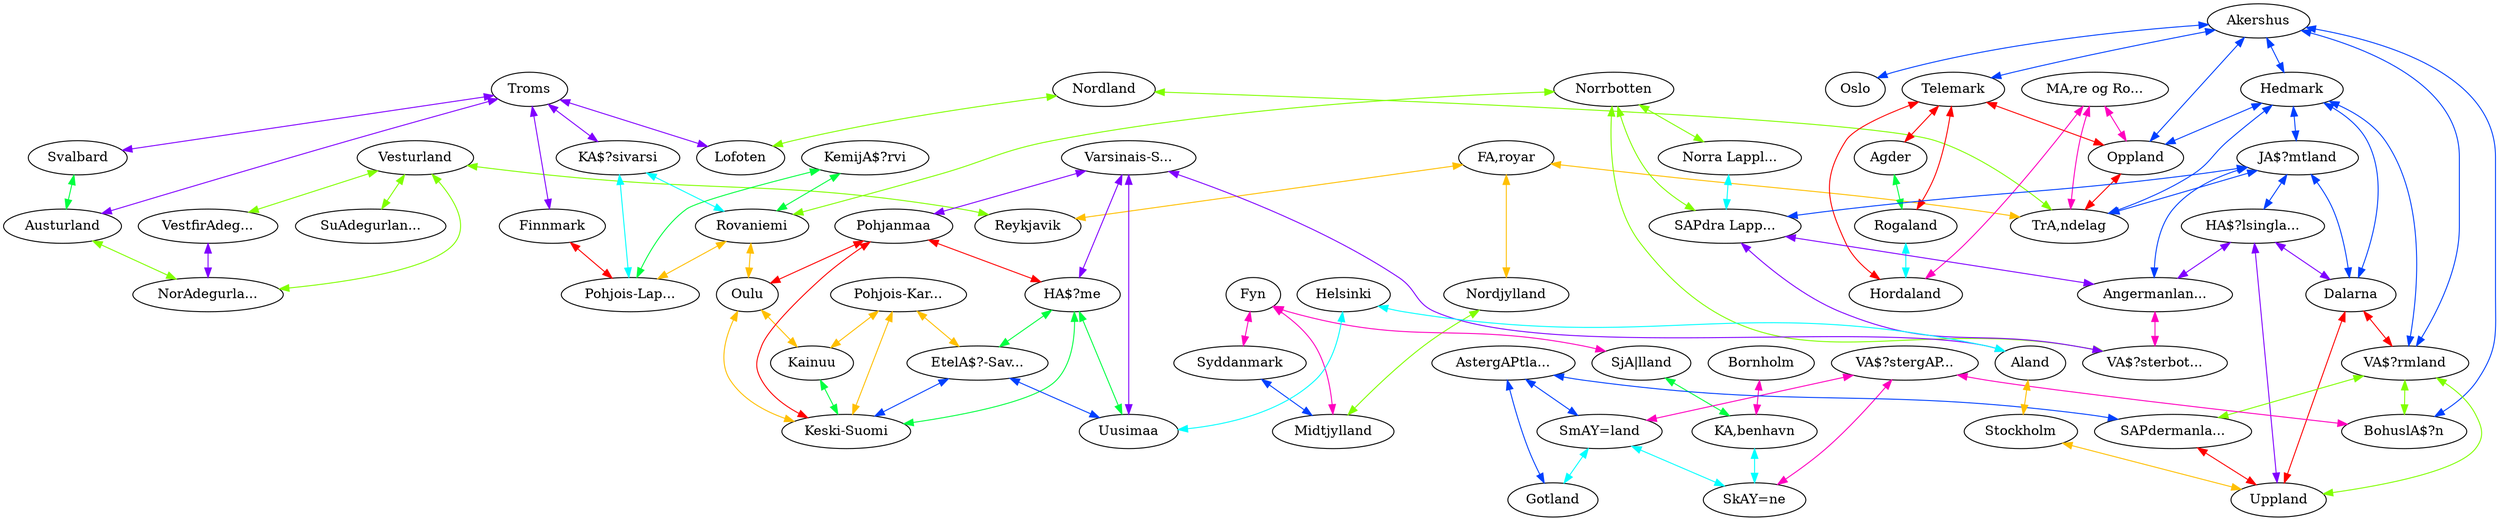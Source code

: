 graph x {
"VestfirAdegir" [pos="0.736111111111111,-0.888888888888889",label="VestfirAdeg..."]
"NorAdegurland" [pos="1.31944444444444,-1.33333333333333",label="NorAdegurla..."]
"Vesturland" [pos="0.583333333333333,-1.44444444444444",label="Vesturland"]
"SuAdegurland" [pos="0.916666666666667,-2.04166666666667",label="SuAdegurlan..."]
"Austurland" [pos="2.02777777777778,-1.875",label="Austurland"]
"Reykjavik" [pos="0.513888888888889,-1.72222222222222",label="Reykjavik"]
"Svalbard" [pos="3.01388888888889,-0.763888888888889",label="Svalbard"]
"FA,royar" [pos="0.347222222222222,-4.29166666666667",label="FA,royar"]
"Finnmark" [pos="5.06944444444444,-1.13888888888889",label="Finnmark"]
"Troms" [pos="4.15277777777778,-1.43055555555556",label="Troms"]
"Lofoten" [pos="3.58333333333333,-2.125",label="Lofoten"]
"Nordland" [pos="3.16666666666667,-3.09722222222222",label="Nordland"]
"TrA,ndelag" [pos="2.63888888888889,-4.20833333333333",label="TrA,ndelag"]
"MA,re og Romsdal" [pos="1.875,-4.66666666666667",label="MA,re og Ro..."]
"Hordaland" [pos="1.48611111111111,-5.56944444444444",label="Hordaland"]
"Oppland" [pos="2.27777777777778,-5.34722222222222",label="Oppland"]
"Hedmark" [pos="2.73611111111111,-5.375",label="Hedmark"]
"Rogaland" [pos="1.26388888888889,-6.41666666666667",label="Rogaland"]
"Agder" [pos="1.73611111111111,-6.68055555555556",label="Agder"]
"Telemark" [pos="1.95833333333333,-6.26388888888889",label="Telemark"]
"Akershus" [pos="2.38888888888889,-6.20833333333333",label="Akershus"]
"Oslo" [pos="2.55555555555556,-5.90277777777778",label="Oslo"]
"Nordjylland" [pos="2.16666666666667,-7.51388888888889",label="Nordjylland"]
"Midtjylland" [pos="2.04166666666667,-8.02777777777778",label="Midtjylland"]
"Syddanmark" [pos="1.70833333333333,-8.27777777777778",label="Syddanmark"]
"Fyn" [pos="2.23611111111111,-8.34722222222222",label="Fyn"]
"SjA|lland" [pos="2.56944444444444,-8.16666666666667",label="SjA|lland"]
"KA,benhavn" [pos="2.81944444444444,-8.34722222222222",label="KA,benhavn"]
"Bornholm" [pos="3.63888888888889,-8.34722222222222",label="Bornholm"]
"Norra Lappland" [pos="4.31944444444444,-2.44444444444444",label="Norra Lappl..."]
"Norrbotten" [pos="4.93055555555556,-2.84722222222222",label="Norrbotten"]
"SAPdra Lappland" [pos="3.93055555555556,-3.5",label="SAPdra Lapp..."]
"VA$?sterbotten" [pos="4.61111111111111,-3.875",label="VA$?sterbot..."]
"JA$?mtland" [pos="3.26388888888889,-4.54166666666667",label="JA$?mtland"]
"Angermanland" [pos="4.05555555555556,-4.47222222222222",label="Angermanlan..."]
"HA$?lsingland" [pos="3.84722222222222,-5.36111111111111",label="HA$?lsingla..."]
"Dalarna" [pos="3.41666666666667,-5.65277777777778",label="Dalarna"]
"VA$?rmland" [pos="3.08333333333333,-6.08333333333333",label="VA$?rmland"]
"Uppland" [pos="4.13888888888889,-6.01388888888889",label="Uppland"]
"SAPdermanland" [pos="4,-6.45833333333333",label="SAPdermanla..."]
"Stockholm" [pos="4.31944444444444,-6.25",label="Stockholm"]
"BohuslA$?n" [pos="2.72222222222222,-6.73611111111111",label="BohuslA$?n"]
"VA$?stergAPtland" [pos="3,-7.27777777777778",label="VA$?stergAP..."]
"AstergAPtland" [pos="3.70833333333333,-6.83333333333333",label="AstergAPtla..."]
"Gotland" [pos="4.55555555555556,-7.25",label="Gotland"]
"SmAY=land" [pos="3.70833333333333,-7.52777777777778",label="SmAY=land"]
"SkAY=ne" [pos="3.22222222222222,-8.15277777777778",label="SkAY=ne"]
"KA$?sivarsi" [pos="5.20833333333333,-1.80555555555556",label="KA$?sivarsi"]
"Pohjois-Lappi" [pos="5.69444444444444,-1.84722222222222",label="Pohjois-Lap..."]
"Rovaniemi" [pos="5.61111111111111,-2.77777777777778",label="Rovaniemi"]
"KemijA$?rvi" [pos="6.01388888888889,-2.34722222222222",label="KemijA$?rvi"]
"Oulu" [pos="5.73611111111111,-3.56944444444444",label="Oulu"]
"Kainuu" [pos="6.33333333333333,-3.52777777777778",label="Kainuu"]
"Pohjanmaa" [pos="5.375,-4.27777777777778",label="Pohjanmaa"]
"Keski-Suomi" [pos="6,-4.45833333333333",label="Keski-Suomi"]
"Pohjois-Karjala" [pos="6.91666666666667,-4.25",label="Pohjois-Kar..."]
"Aland" [pos="4.76388888888889,-5.76388888888889",label="Aland"]
"Varsinais-Suomi" [pos="5.33333333333333,-5.38888888888889",label="Varsinais-S..."]
"HA$?me" [pos="5.75,-5.06944444444444",label="HA$?me"]
"EtelA$?-Savo" [pos="6.52777777777778,-4.97222222222222",label="EtelA$?-Sav..."]
"Uusimaa" [pos="6.16666666666667,-5.44444444444444",label="Uusimaa"]
"Helsinki" [pos="5.90277777777778,-5.65277777777778",label="Helsinki"]
"Pohjois-Karjala" -- "Keski-Suomi" [dir="both",color="0.125,1,1"]
"Pohjois-Karjala" -- "Kainuu" [dir="both",color="0.125,1,1"]
"Pohjois-Karjala" -- "EtelA$?-Savo" [dir="both",color="0.125,1,1"]
"Norrbotten" -- "VA$?sterbotten" [dir="both",color="0.25,1,1"]
"Norrbotten" -- "SAPdra Lappland" [dir="both",color="0.25,1,1"]
"Norrbotten" -- "Norra Lappland" [dir="both",color="0.25,1,1"]
"Norrbotten" -- "Rovaniemi" [dir="both",color="0.25,1,1"]
"KemijA$?rvi" -- "Rovaniemi" [dir="both",color="0.375,1,1"]
"KemijA$?rvi" -- "Pohjois-Lappi" [dir="both",color="0.375,1,1"]
"Norra Lappland" -- "SAPdra Lappland" [dir="both",color="0.5,1,1"]
"Akershus" -- "Telemark" [dir="both",color="0.625,1,1"]
"Akershus" -- "VA$?rmland" [dir="both",color="0.625,1,1"]
"Akershus" -- "Hedmark" [dir="both",color="0.625,1,1"]
"Akershus" -- "BohuslA$?n" [dir="both",color="0.625,1,1"]
"Akershus" -- "Oppland" [dir="both",color="0.625,1,1"]
"Akershus" -- "Oslo" [dir="both",color="0.625,1,1"]
"Troms" -- "Austurland" [dir="both",color="0.75,1,1"]
"Troms" -- "KA$?sivarsi" [dir="both",color="0.75,1,1"]
"Troms" -- "Finnmark" [dir="both",color="0.75,1,1"]
"Troms" -- "Svalbard" [dir="both",color="0.75,1,1"]
"Troms" -- "Lofoten" [dir="both",color="0.75,1,1"]
"Bornholm" -- "KA,benhavn" [dir="both",color="0.875,1,1"]
"Telemark" -- "Rogaland" [dir="both",color="1,1,1"]
"Telemark" -- "Agder" [dir="both",color="1,1,1"]
"Telemark" -- "Hordaland" [dir="both",color="1,1,1"]
"Telemark" -- "Oppland" [dir="both",color="1,1,1"]
"FA,royar" -- "Nordjylland" [dir="both",color="0.125,1,1"]
"FA,royar" -- "Reykjavik" [dir="both",color="0.125,1,1"]
"FA,royar" -- "TrA,ndelag" [dir="both",color="0.125,1,1"]
"Vesturland" -- "VestfirAdegir" [dir="both",color="0.25,1,1"]
"Vesturland" -- "Reykjavik" [dir="both",color="0.25,1,1"]
"Vesturland" -- "SuAdegurland" [dir="both",color="0.25,1,1"]
"Vesturland" -- "NorAdegurland" [dir="both",color="0.25,1,1"]
"KA$?sivarsi" -- "Rovaniemi" [dir="both",color="0.5,1,1"]
"KA$?sivarsi" -- "Pohjois-Lappi" [dir="both",color="0.5,1,1"]
"Hedmark" -- "Dalarna" [dir="both",color="0.625,1,1"]
"Hedmark" -- "JA$?mtland" [dir="both",color="0.625,1,1"]
"Hedmark" -- "VA$?rmland" [dir="both",color="0.625,1,1"]
"Hedmark" -- "TrA,ndelag" [dir="both",color="0.625,1,1"]
"Hedmark" -- "Oppland" [dir="both",color="0.625,1,1"]
"Varsinais-Suomi" -- "HA$?me" [dir="both",color="0.75,1,1"]
"Varsinais-Suomi" -- "Uusimaa" [dir="both",color="0.75,1,1"]
"Varsinais-Suomi" -- "Aland" [dir="both",color="0.75,1,1"]
"Varsinais-Suomi" -- "Pohjanmaa" [dir="both",color="0.75,1,1"]
"MA,re og Romsdal" -- "Hordaland" [dir="both",color="0.875,1,1"]
"MA,re og Romsdal" -- "TrA,ndelag" [dir="both",color="0.875,1,1"]
"MA,re og Romsdal" -- "Oppland" [dir="both",color="0.875,1,1"]
"Finnmark" -- "Pohjois-Lappi" [dir="both",color="1,1,1"]
"Rovaniemi" -- "Oulu" [dir="both",color="0.125,1,1"]
"Rovaniemi" -- "Pohjois-Lappi" [dir="both",color="0.125,1,1"]
"Nordland" -- "TrA,ndelag" [dir="both",color="0.25,1,1"]
"Nordland" -- "Lofoten" [dir="both",color="0.25,1,1"]
"Svalbard" -- "Austurland" [dir="both",color="0.375,1,1"]
"Helsinki" -- "Uusimaa" [dir="both",color="0.5,1,1"]
"Helsinki" -- "Aland" [dir="both",color="0.5,1,1"]
"JA$?mtland" -- "Dalarna" [dir="both",color="0.625,1,1"]
"JA$?mtland" -- "SAPdra Lappland" [dir="both",color="0.625,1,1"]
"JA$?mtland" -- "TrA,ndelag" [dir="both",color="0.625,1,1"]
"JA$?mtland" -- "HA$?lsingland" [dir="both",color="0.625,1,1"]
"JA$?mtland" -- "Angermanland" [dir="both",color="0.625,1,1"]
"SAPdra Lappland" -- "VA$?sterbotten" [dir="both",color="0.75,1,1"]
"SAPdra Lappland" -- "Angermanland" [dir="both",color="0.75,1,1"]
"Oppland" -- "TrA,ndelag" [dir="both",color="1,1,1"]
"Aland" -- "Stockholm" [dir="both",color="0.125,1,1"]
"Nordjylland" -- "Midtjylland" [dir="both",color="0.25,1,1"]
"Agder" -- "Rogaland" [dir="both",color="0.375,1,1"]
"Rogaland" -- "Hordaland" [dir="both",color="0.5,1,1"]
"HA$?lsingland" -- "Dalarna" [dir="both",color="0.75,1,1"]
"HA$?lsingland" -- "Uppland" [dir="both",color="0.75,1,1"]
"HA$?lsingland" -- "Angermanland" [dir="both",color="0.75,1,1"]
"Fyn" -- "Midtjylland" [dir="both",color="0.875,1,1"]
"Fyn" -- "SjA|lland" [dir="both",color="0.875,1,1"]
"Fyn" -- "Syddanmark" [dir="both",color="0.875,1,1"]
"Pohjanmaa" -- "HA$?me" [dir="both",color="1,1,1"]
"Pohjanmaa" -- "Oulu" [dir="both",color="1,1,1"]
"Pohjanmaa" -- "Keski-Suomi" [dir="both",color="1,1,1"]
"Austurland" -- "NorAdegurland" [dir="both",color="0.25,1,1"]
"HA$?me" -- "Uusimaa" [dir="both",color="0.375,1,1"]
"HA$?me" -- "Keski-Suomi" [dir="both",color="0.375,1,1"]
"HA$?me" -- "EtelA$?-Savo" [dir="both",color="0.375,1,1"]
"EtelA$?-Savo" -- "Uusimaa" [dir="both",color="0.625,1,1"]
"EtelA$?-Savo" -- "Keski-Suomi" [dir="both",color="0.625,1,1"]
"Angermanland" -- "VA$?sterbotten" [dir="both",color="0.875,1,1"]
"Dalarna" -- "VA$?rmland" [dir="both",color="1,1,1"]
"Dalarna" -- "Uppland" [dir="both",color="1,1,1"]
"Oulu" -- "Keski-Suomi" [dir="both",color="0.125,1,1"]
"Oulu" -- "Kainuu" [dir="both",color="0.125,1,1"]
"VA$?rmland" -- "SAPdermanland" [dir="both",color="0.25,1,1"]
"VA$?rmland" -- "BohuslA$?n" [dir="both",color="0.25,1,1"]
"VA$?rmland" -- "Uppland" [dir="both",color="0.25,1,1"]
"SjA|lland" -- "KA,benhavn" [dir="both",color="0.375,1,1"]
"KA,benhavn" -- "SkAY=ne" [dir="both",color="0.5,1,1"]
"AstergAPtland" -- "SAPdermanland" [dir="both",color="0.625,1,1"]
"AstergAPtland" -- "Gotland" [dir="both",color="0.625,1,1"]
"AstergAPtland" -- "SmAY=land" [dir="both",color="0.625,1,1"]
"VestfirAdegir" -- "NorAdegurland" [dir="both",color="0.75,1,1"]
"VA$?stergAPtland" -- "BohuslA$?n" [dir="both",color="0.875,1,1"]
"VA$?stergAPtland" -- "SmAY=land" [dir="both",color="0.875,1,1"]
"VA$?stergAPtland" -- "SkAY=ne" [dir="both",color="0.875,1,1"]
"SAPdermanland" -- "Uppland" [dir="both",color="1,1,1"]
"Stockholm" -- "Uppland" [dir="both",color="0.125,1,1"]
"Kainuu" -- "Keski-Suomi" [dir="both",color="0.375,1,1"]
"SmAY=land" -- "Gotland" [dir="both",color="0.5,1,1"]
"SmAY=land" -- "SkAY=ne" [dir="both",color="0.5,1,1"]
"Syddanmark" -- "Midtjylland" [dir="both",color="0.625,1,1"]
}
